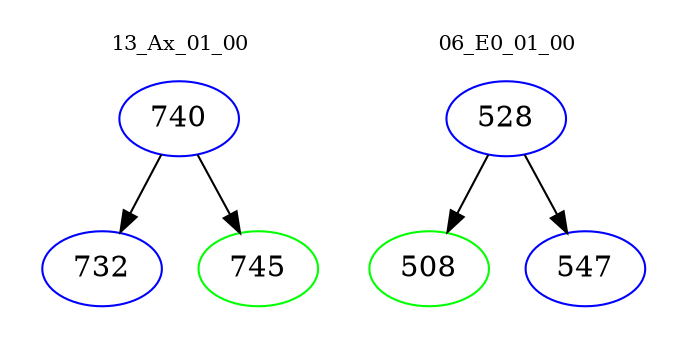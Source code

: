 digraph{
subgraph cluster_0 {
color = white
label = "13_Ax_01_00";
fontsize=10;
T0_740 [label="740", color="blue"]
T0_740 -> T0_732 [color="black"]
T0_732 [label="732", color="blue"]
T0_740 -> T0_745 [color="black"]
T0_745 [label="745", color="green"]
}
subgraph cluster_1 {
color = white
label = "06_E0_01_00";
fontsize=10;
T1_528 [label="528", color="blue"]
T1_528 -> T1_508 [color="black"]
T1_508 [label="508", color="green"]
T1_528 -> T1_547 [color="black"]
T1_547 [label="547", color="blue"]
}
}
